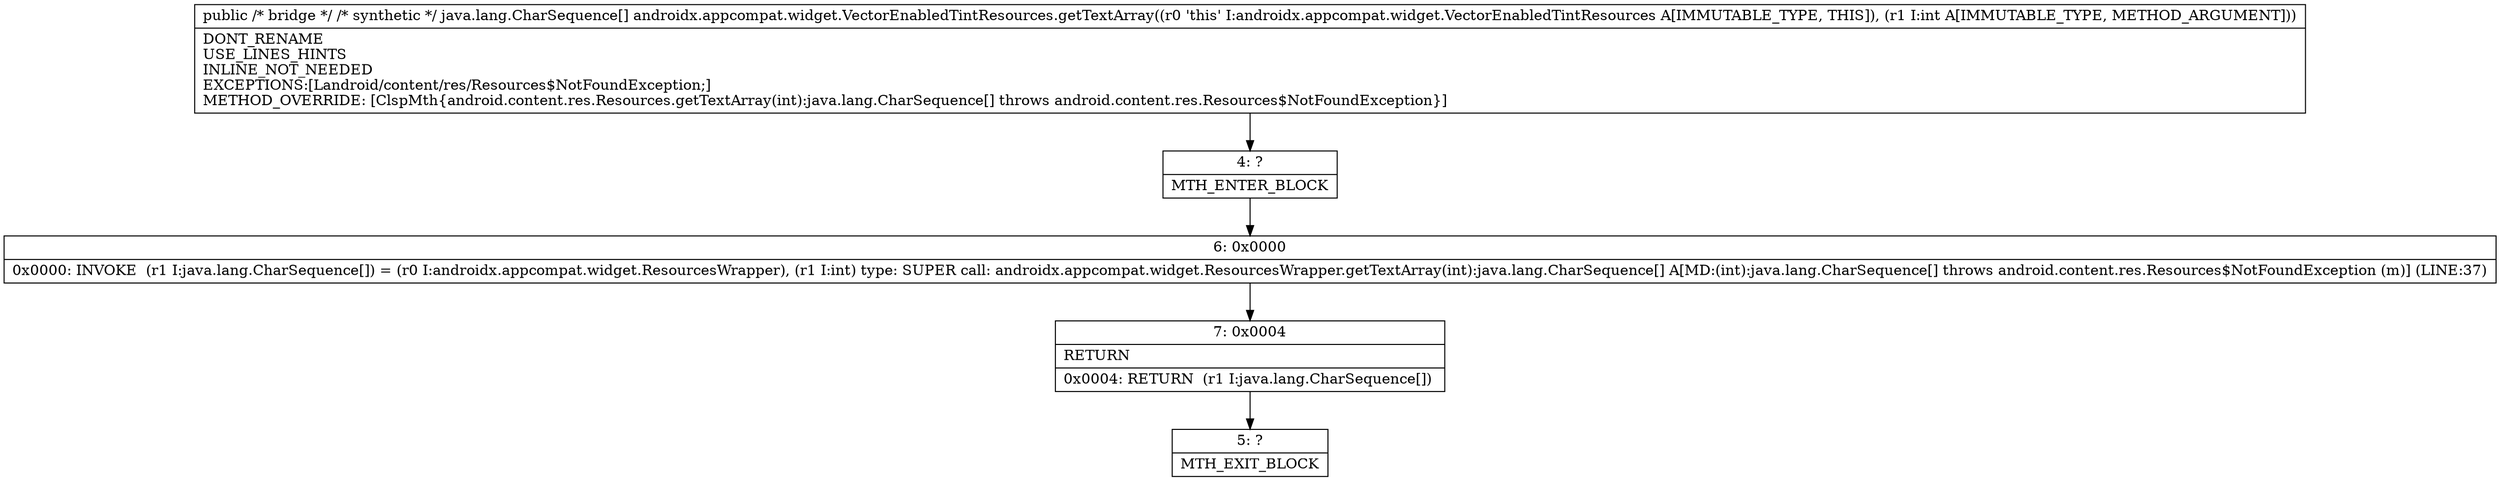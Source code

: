 digraph "CFG forandroidx.appcompat.widget.VectorEnabledTintResources.getTextArray(I)[Ljava\/lang\/CharSequence;" {
Node_4 [shape=record,label="{4\:\ ?|MTH_ENTER_BLOCK\l}"];
Node_6 [shape=record,label="{6\:\ 0x0000|0x0000: INVOKE  (r1 I:java.lang.CharSequence[]) = (r0 I:androidx.appcompat.widget.ResourcesWrapper), (r1 I:int) type: SUPER call: androidx.appcompat.widget.ResourcesWrapper.getTextArray(int):java.lang.CharSequence[] A[MD:(int):java.lang.CharSequence[] throws android.content.res.Resources$NotFoundException (m)] (LINE:37)\l}"];
Node_7 [shape=record,label="{7\:\ 0x0004|RETURN\l|0x0004: RETURN  (r1 I:java.lang.CharSequence[]) \l}"];
Node_5 [shape=record,label="{5\:\ ?|MTH_EXIT_BLOCK\l}"];
MethodNode[shape=record,label="{public \/* bridge *\/ \/* synthetic *\/ java.lang.CharSequence[] androidx.appcompat.widget.VectorEnabledTintResources.getTextArray((r0 'this' I:androidx.appcompat.widget.VectorEnabledTintResources A[IMMUTABLE_TYPE, THIS]), (r1 I:int A[IMMUTABLE_TYPE, METHOD_ARGUMENT]))  | DONT_RENAME\lUSE_LINES_HINTS\lINLINE_NOT_NEEDED\lEXCEPTIONS:[Landroid\/content\/res\/Resources$NotFoundException;]\lMETHOD_OVERRIDE: [ClspMth\{android.content.res.Resources.getTextArray(int):java.lang.CharSequence[] throws android.content.res.Resources$NotFoundException\}]\l}"];
MethodNode -> Node_4;Node_4 -> Node_6;
Node_6 -> Node_7;
Node_7 -> Node_5;
}

